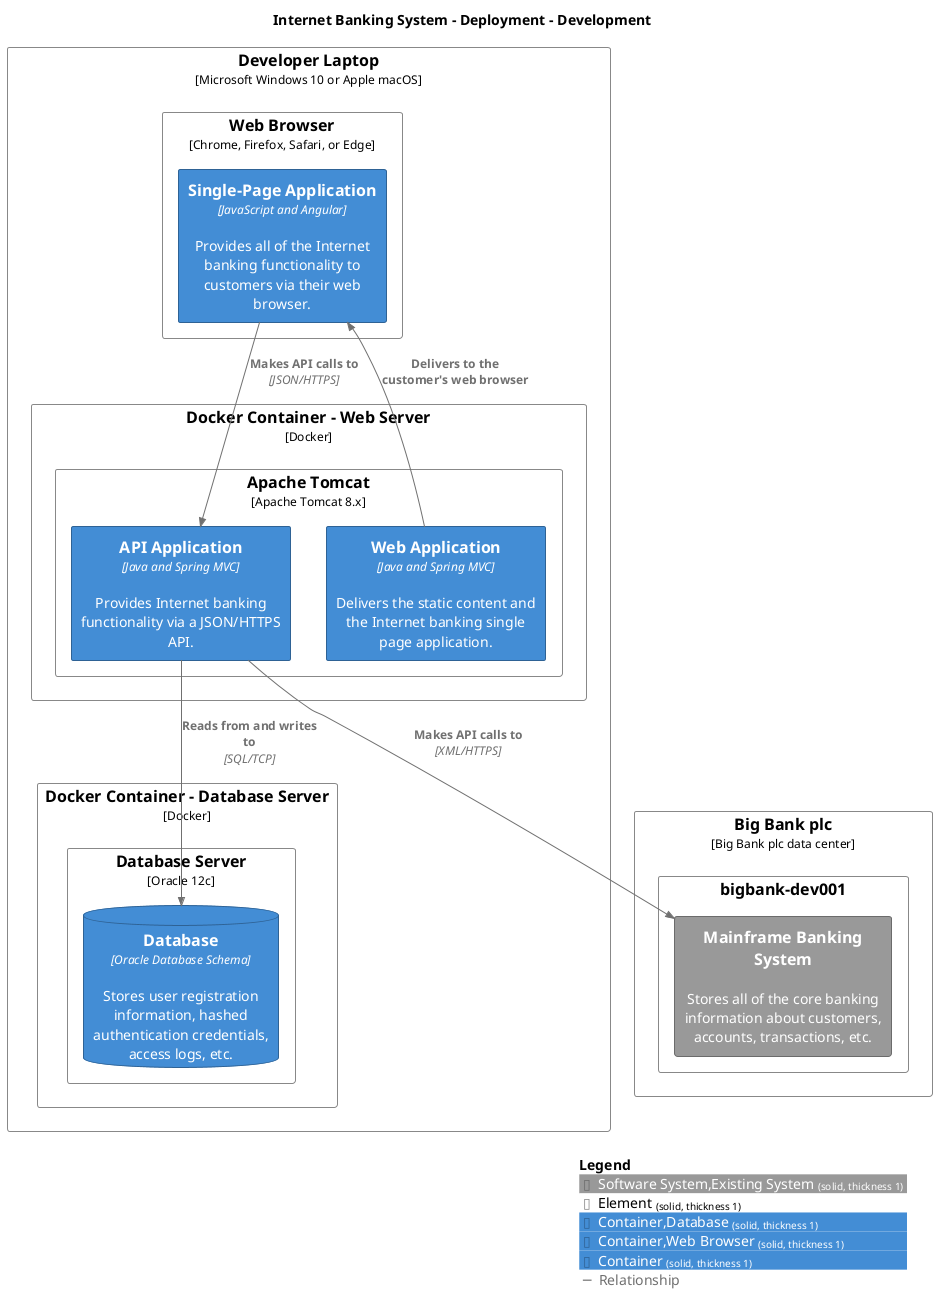@startuml
set separator none
title Internet Banking System - Deployment - Development

top to bottom direction

!include <C4/C4>
!include <C4/C4_Context>
!include <C4/C4_Container>
!include <C4/C4_Deployment>

AddElementTag("Software System,Existing System", $bgColor="#999999", $borderColor="#6b6b6b", $fontColor="#ffffff", $sprite="", $shadowing="", $borderStyle="solid", $borderThickness="1")
AddElementTag("Element", $bgColor="#ffffff", $borderColor="#888888", $fontColor="#000000", $sprite="", $shadowing="", $borderStyle="solid", $borderThickness="1")
AddElementTag("Container,Database", $bgColor="#438dd5", $borderColor="#2e6295", $fontColor="#ffffff", $sprite="", $shadowing="", $borderStyle="solid", $borderThickness="1")
AddElementTag("Container,Web Browser", $bgColor="#438dd5", $borderColor="#2e6295", $fontColor="#ffffff", $sprite="", $shadowing="", $borderStyle="solid", $borderThickness="1")
AddElementTag("Container", $bgColor="#438dd5", $borderColor="#2e6295", $fontColor="#ffffff", $sprite="", $shadowing="", $borderStyle="solid", $borderThickness="1")

AddRelTag("Relationship", $textColor="#707070", $lineColor="#707070", $lineStyle = "")

Deployment_Node(Development.DeveloperLaptop, "Developer Laptop", $type="Microsoft Windows 10 or Apple macOS", $descr="", $tags="Element", $link="") {
  Deployment_Node(Development.DeveloperLaptop.WebBrowser, "Web Browser", $type="Chrome, Firefox, Safari, or Edge", $descr="", $tags="Element", $link="") {
    Container(Development.DeveloperLaptop.WebBrowser.SinglePageApplication_1, "Single-Page Application", $techn="JavaScript and Angular", $descr="Provides all of the Internet banking functionality to customers via their web browser.", $tags="Container,Web Browser", $link="")
  }

  Deployment_Node(Development.DeveloperLaptop.DockerContainerWebServer, "Docker Container - Web Server", $type="Docker", $descr="", $tags="Element", $link="") {
    Deployment_Node(Development.DeveloperLaptop.DockerContainerWebServer.ApacheTomcat, "Apache Tomcat", $type="Apache Tomcat 8.x", $descr="", $tags="Element", $link="") {
      Container(Development.DeveloperLaptop.DockerContainerWebServer.ApacheTomcat.WebApplication_1, "Web Application", $techn="Java and Spring MVC", $descr="Delivers the static content and the Internet banking single page application.", $tags="Container", $link="")
      Container(Development.DeveloperLaptop.DockerContainerWebServer.ApacheTomcat.APIApplication_1, "API Application", $techn="Java and Spring MVC", $descr="Provides Internet banking functionality via a JSON/HTTPS API.", $tags="Container", $link="")
    }

  }

  Deployment_Node(Development.DeveloperLaptop.DockerContainerDatabaseServer, "Docker Container - Database Server", $type="Docker", $descr="", $tags="Element", $link="") {
    Deployment_Node(Development.DeveloperLaptop.DockerContainerDatabaseServer.DatabaseServer, "Database Server", $type="Oracle 12c", $descr="", $tags="Element", $link="") {
      ContainerDb(Development.DeveloperLaptop.DockerContainerDatabaseServer.DatabaseServer.Database_1, "Database", $techn="Oracle Database Schema", $descr="Stores user registration information, hashed authentication credentials, access logs, etc.", $tags="Container,Database", $link="")
    }

  }

}

Deployment_Node(Development.BigBankplc, "Big Bank plc", $type="Big Bank plc data center", $descr="", $tags="Element", $link="") {
  Deployment_Node(Development.BigBankplc.bigbankdev001, "bigbank-dev001", $type="", $descr="", $tags="Element", $link="") {
    System(Development.BigBankplc.bigbankdev001.MainframeBankingSystem_1, "Mainframe Banking System", $descr="Stores all of the core banking information about customers, accounts, transactions, etc.", $tags="Software System,Existing System", $link="")
  }

}

Rel(Development.DeveloperLaptop.DockerContainerWebServer.ApacheTomcat.WebApplication_1, Development.DeveloperLaptop.WebBrowser.SinglePageApplication_1, "Delivers to the customer's web browser", $techn="", $tags="Relationship", $link="")
Rel(Development.DeveloperLaptop.WebBrowser.SinglePageApplication_1, Development.DeveloperLaptop.DockerContainerWebServer.ApacheTomcat.APIApplication_1, "Makes API calls to", $techn="JSON/HTTPS", $tags="Relationship", $link="")
Rel(Development.DeveloperLaptop.DockerContainerWebServer.ApacheTomcat.APIApplication_1, Development.DeveloperLaptop.DockerContainerDatabaseServer.DatabaseServer.Database_1, "Reads from and writes to", $techn="SQL/TCP", $tags="Relationship", $link="")
Rel(Development.DeveloperLaptop.DockerContainerWebServer.ApacheTomcat.APIApplication_1, Development.BigBankplc.bigbankdev001.MainframeBankingSystem_1, "Makes API calls to", $techn="XML/HTTPS", $tags="Relationship", $link="")

SHOW_LEGEND(true)
@enduml